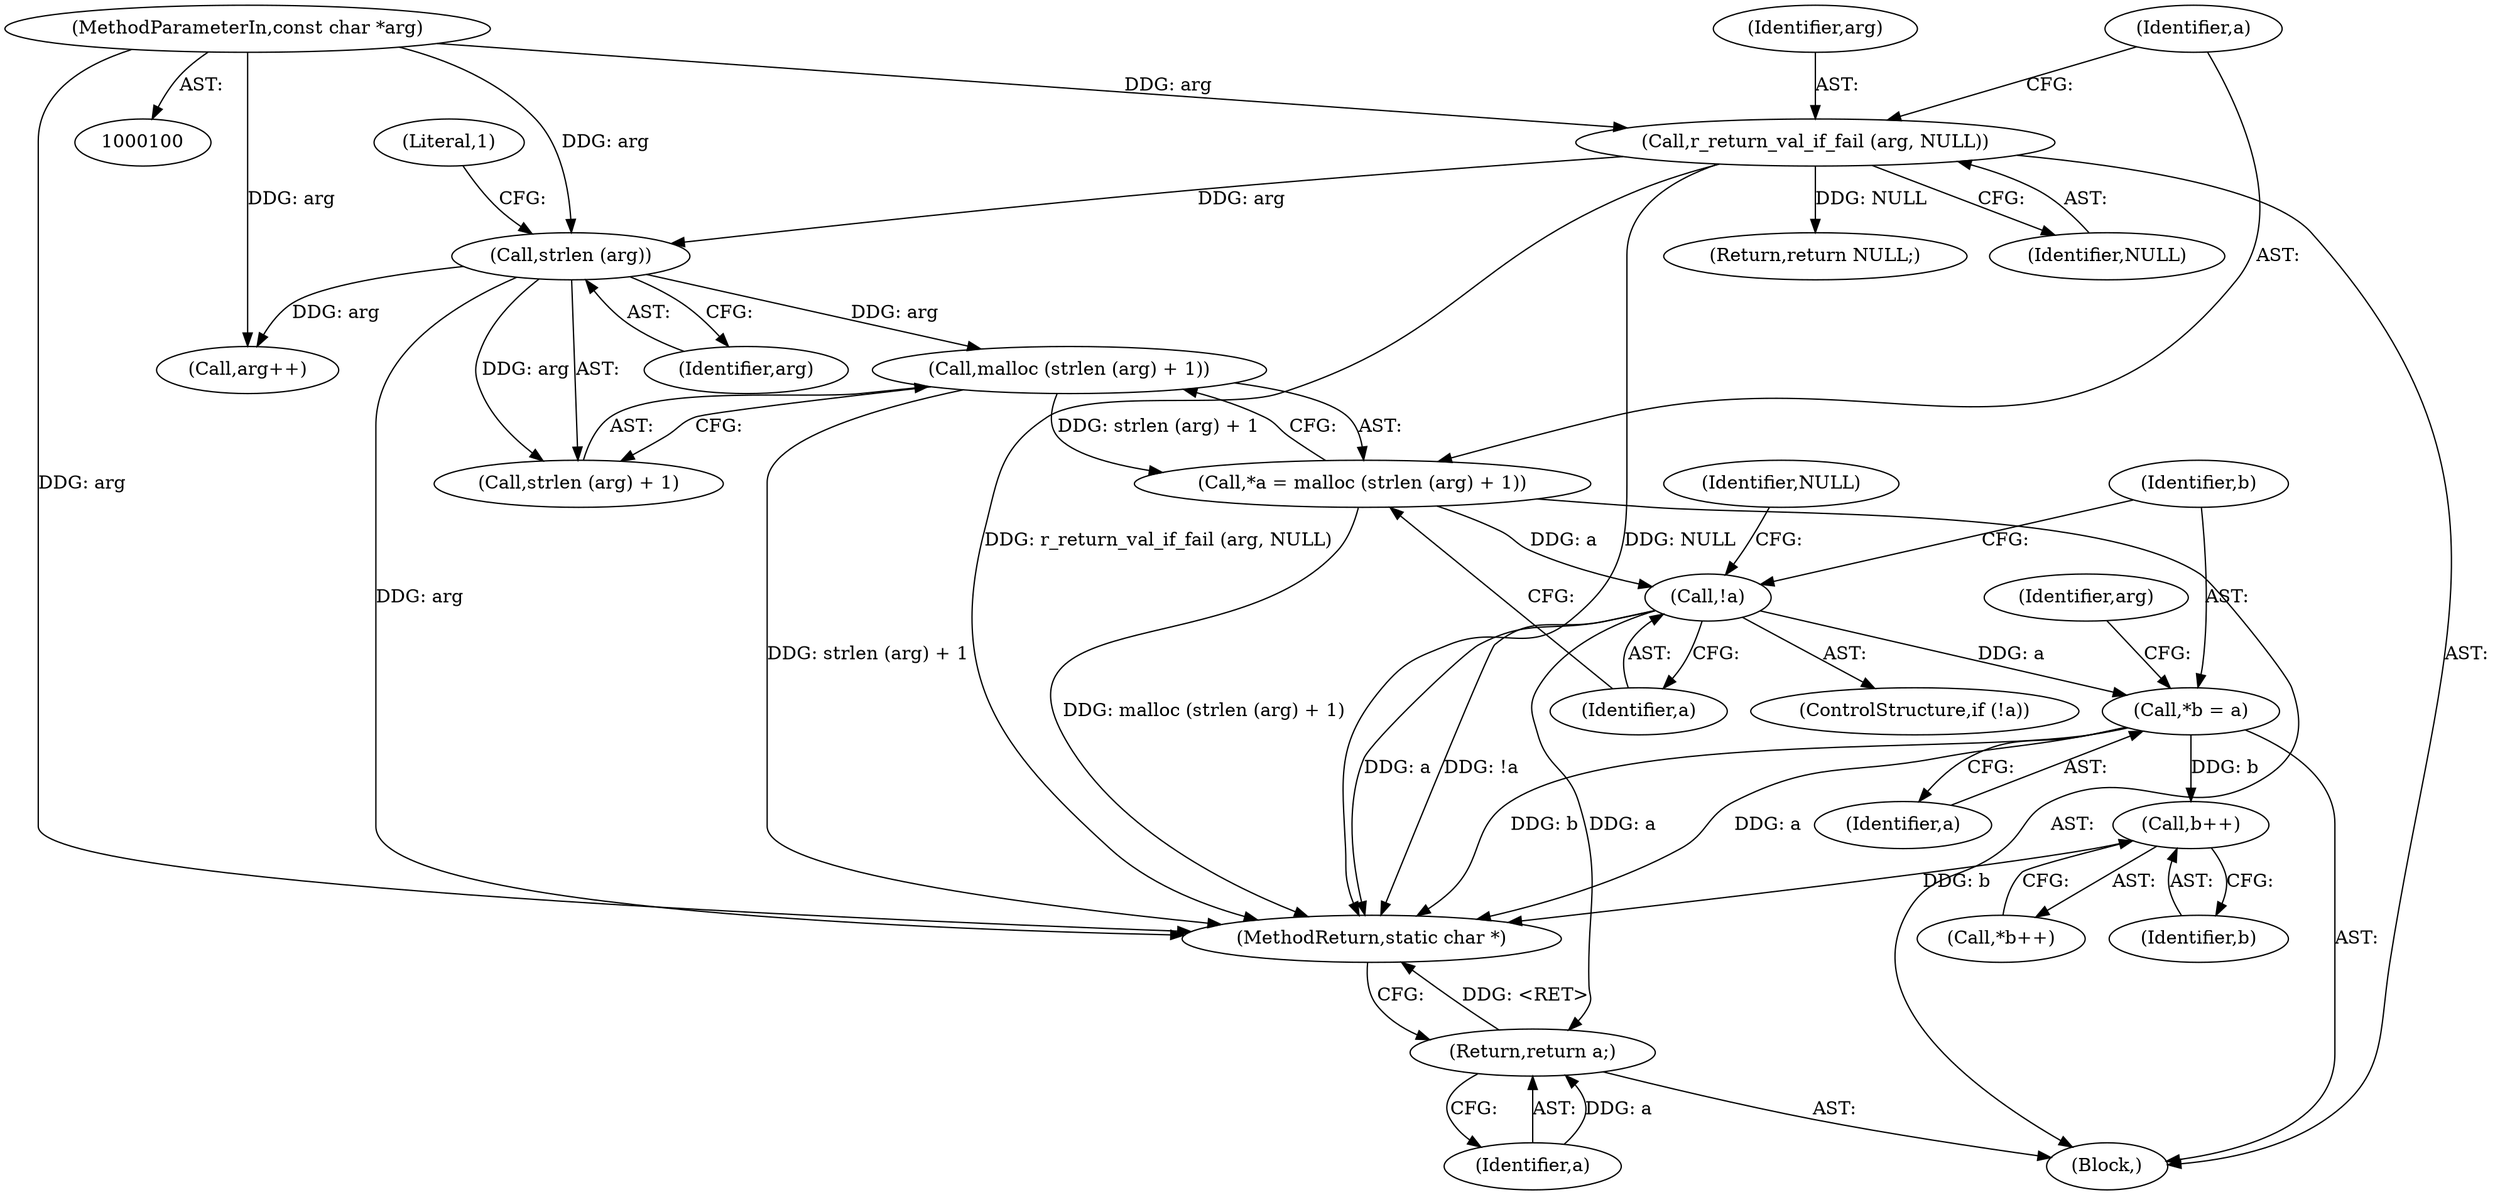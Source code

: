 digraph "0_radare2_5411543a310a470b1257fb93273cdd6e8dfcb3af_0@API" {
"1000109" [label="(Call,malloc (strlen (arg) + 1))"];
"1000111" [label="(Call,strlen (arg))"];
"1000103" [label="(Call,r_return_val_if_fail (arg, NULL))"];
"1000101" [label="(MethodParameterIn,const char *arg)"];
"1000107" [label="(Call,*a = malloc (strlen (arg) + 1))"];
"1000115" [label="(Call,!a)"];
"1000121" [label="(Call,*b = a)"];
"1000141" [label="(Call,b++)"];
"1000152" [label="(Return,return a;)"];
"1000116" [label="(Identifier,a)"];
"1000114" [label="(ControlStructure,if (!a))"];
"1000141" [label="(Call,b++)"];
"1000118" [label="(Return,return NULL;)"];
"1000123" [label="(Identifier,a)"];
"1000152" [label="(Return,return a;)"];
"1000115" [label="(Call,!a)"];
"1000119" [label="(Identifier,NULL)"];
"1000140" [label="(Call,*b++)"];
"1000142" [label="(Identifier,b)"];
"1000110" [label="(Call,strlen (arg) + 1)"];
"1000105" [label="(Identifier,NULL)"];
"1000108" [label="(Identifier,a)"];
"1000126" [label="(Identifier,arg)"];
"1000107" [label="(Call,*a = malloc (strlen (arg) + 1))"];
"1000103" [label="(Call,r_return_val_if_fail (arg, NULL))"];
"1000146" [label="(Call,arg++)"];
"1000121" [label="(Call,*b = a)"];
"1000112" [label="(Identifier,arg)"];
"1000111" [label="(Call,strlen (arg))"];
"1000101" [label="(MethodParameterIn,const char *arg)"];
"1000102" [label="(Block,)"];
"1000113" [label="(Literal,1)"];
"1000153" [label="(Identifier,a)"];
"1000109" [label="(Call,malloc (strlen (arg) + 1))"];
"1000154" [label="(MethodReturn,static char *)"];
"1000122" [label="(Identifier,b)"];
"1000104" [label="(Identifier,arg)"];
"1000109" -> "1000107"  [label="AST: "];
"1000109" -> "1000110"  [label="CFG: "];
"1000110" -> "1000109"  [label="AST: "];
"1000107" -> "1000109"  [label="CFG: "];
"1000109" -> "1000154"  [label="DDG: strlen (arg) + 1"];
"1000109" -> "1000107"  [label="DDG: strlen (arg) + 1"];
"1000111" -> "1000109"  [label="DDG: arg"];
"1000111" -> "1000110"  [label="AST: "];
"1000111" -> "1000112"  [label="CFG: "];
"1000112" -> "1000111"  [label="AST: "];
"1000113" -> "1000111"  [label="CFG: "];
"1000111" -> "1000154"  [label="DDG: arg"];
"1000111" -> "1000110"  [label="DDG: arg"];
"1000103" -> "1000111"  [label="DDG: arg"];
"1000101" -> "1000111"  [label="DDG: arg"];
"1000111" -> "1000146"  [label="DDG: arg"];
"1000103" -> "1000102"  [label="AST: "];
"1000103" -> "1000105"  [label="CFG: "];
"1000104" -> "1000103"  [label="AST: "];
"1000105" -> "1000103"  [label="AST: "];
"1000108" -> "1000103"  [label="CFG: "];
"1000103" -> "1000154"  [label="DDG: NULL"];
"1000103" -> "1000154"  [label="DDG: r_return_val_if_fail (arg, NULL)"];
"1000101" -> "1000103"  [label="DDG: arg"];
"1000103" -> "1000118"  [label="DDG: NULL"];
"1000101" -> "1000100"  [label="AST: "];
"1000101" -> "1000154"  [label="DDG: arg"];
"1000101" -> "1000146"  [label="DDG: arg"];
"1000107" -> "1000102"  [label="AST: "];
"1000108" -> "1000107"  [label="AST: "];
"1000116" -> "1000107"  [label="CFG: "];
"1000107" -> "1000154"  [label="DDG: malloc (strlen (arg) + 1)"];
"1000107" -> "1000115"  [label="DDG: a"];
"1000115" -> "1000114"  [label="AST: "];
"1000115" -> "1000116"  [label="CFG: "];
"1000116" -> "1000115"  [label="AST: "];
"1000119" -> "1000115"  [label="CFG: "];
"1000122" -> "1000115"  [label="CFG: "];
"1000115" -> "1000154"  [label="DDG: !a"];
"1000115" -> "1000154"  [label="DDG: a"];
"1000115" -> "1000121"  [label="DDG: a"];
"1000115" -> "1000152"  [label="DDG: a"];
"1000121" -> "1000102"  [label="AST: "];
"1000121" -> "1000123"  [label="CFG: "];
"1000122" -> "1000121"  [label="AST: "];
"1000123" -> "1000121"  [label="AST: "];
"1000126" -> "1000121"  [label="CFG: "];
"1000121" -> "1000154"  [label="DDG: a"];
"1000121" -> "1000154"  [label="DDG: b"];
"1000121" -> "1000141"  [label="DDG: b"];
"1000141" -> "1000140"  [label="AST: "];
"1000141" -> "1000142"  [label="CFG: "];
"1000142" -> "1000141"  [label="AST: "];
"1000140" -> "1000141"  [label="CFG: "];
"1000141" -> "1000154"  [label="DDG: b"];
"1000152" -> "1000102"  [label="AST: "];
"1000152" -> "1000153"  [label="CFG: "];
"1000153" -> "1000152"  [label="AST: "];
"1000154" -> "1000152"  [label="CFG: "];
"1000152" -> "1000154"  [label="DDG: <RET>"];
"1000153" -> "1000152"  [label="DDG: a"];
}
